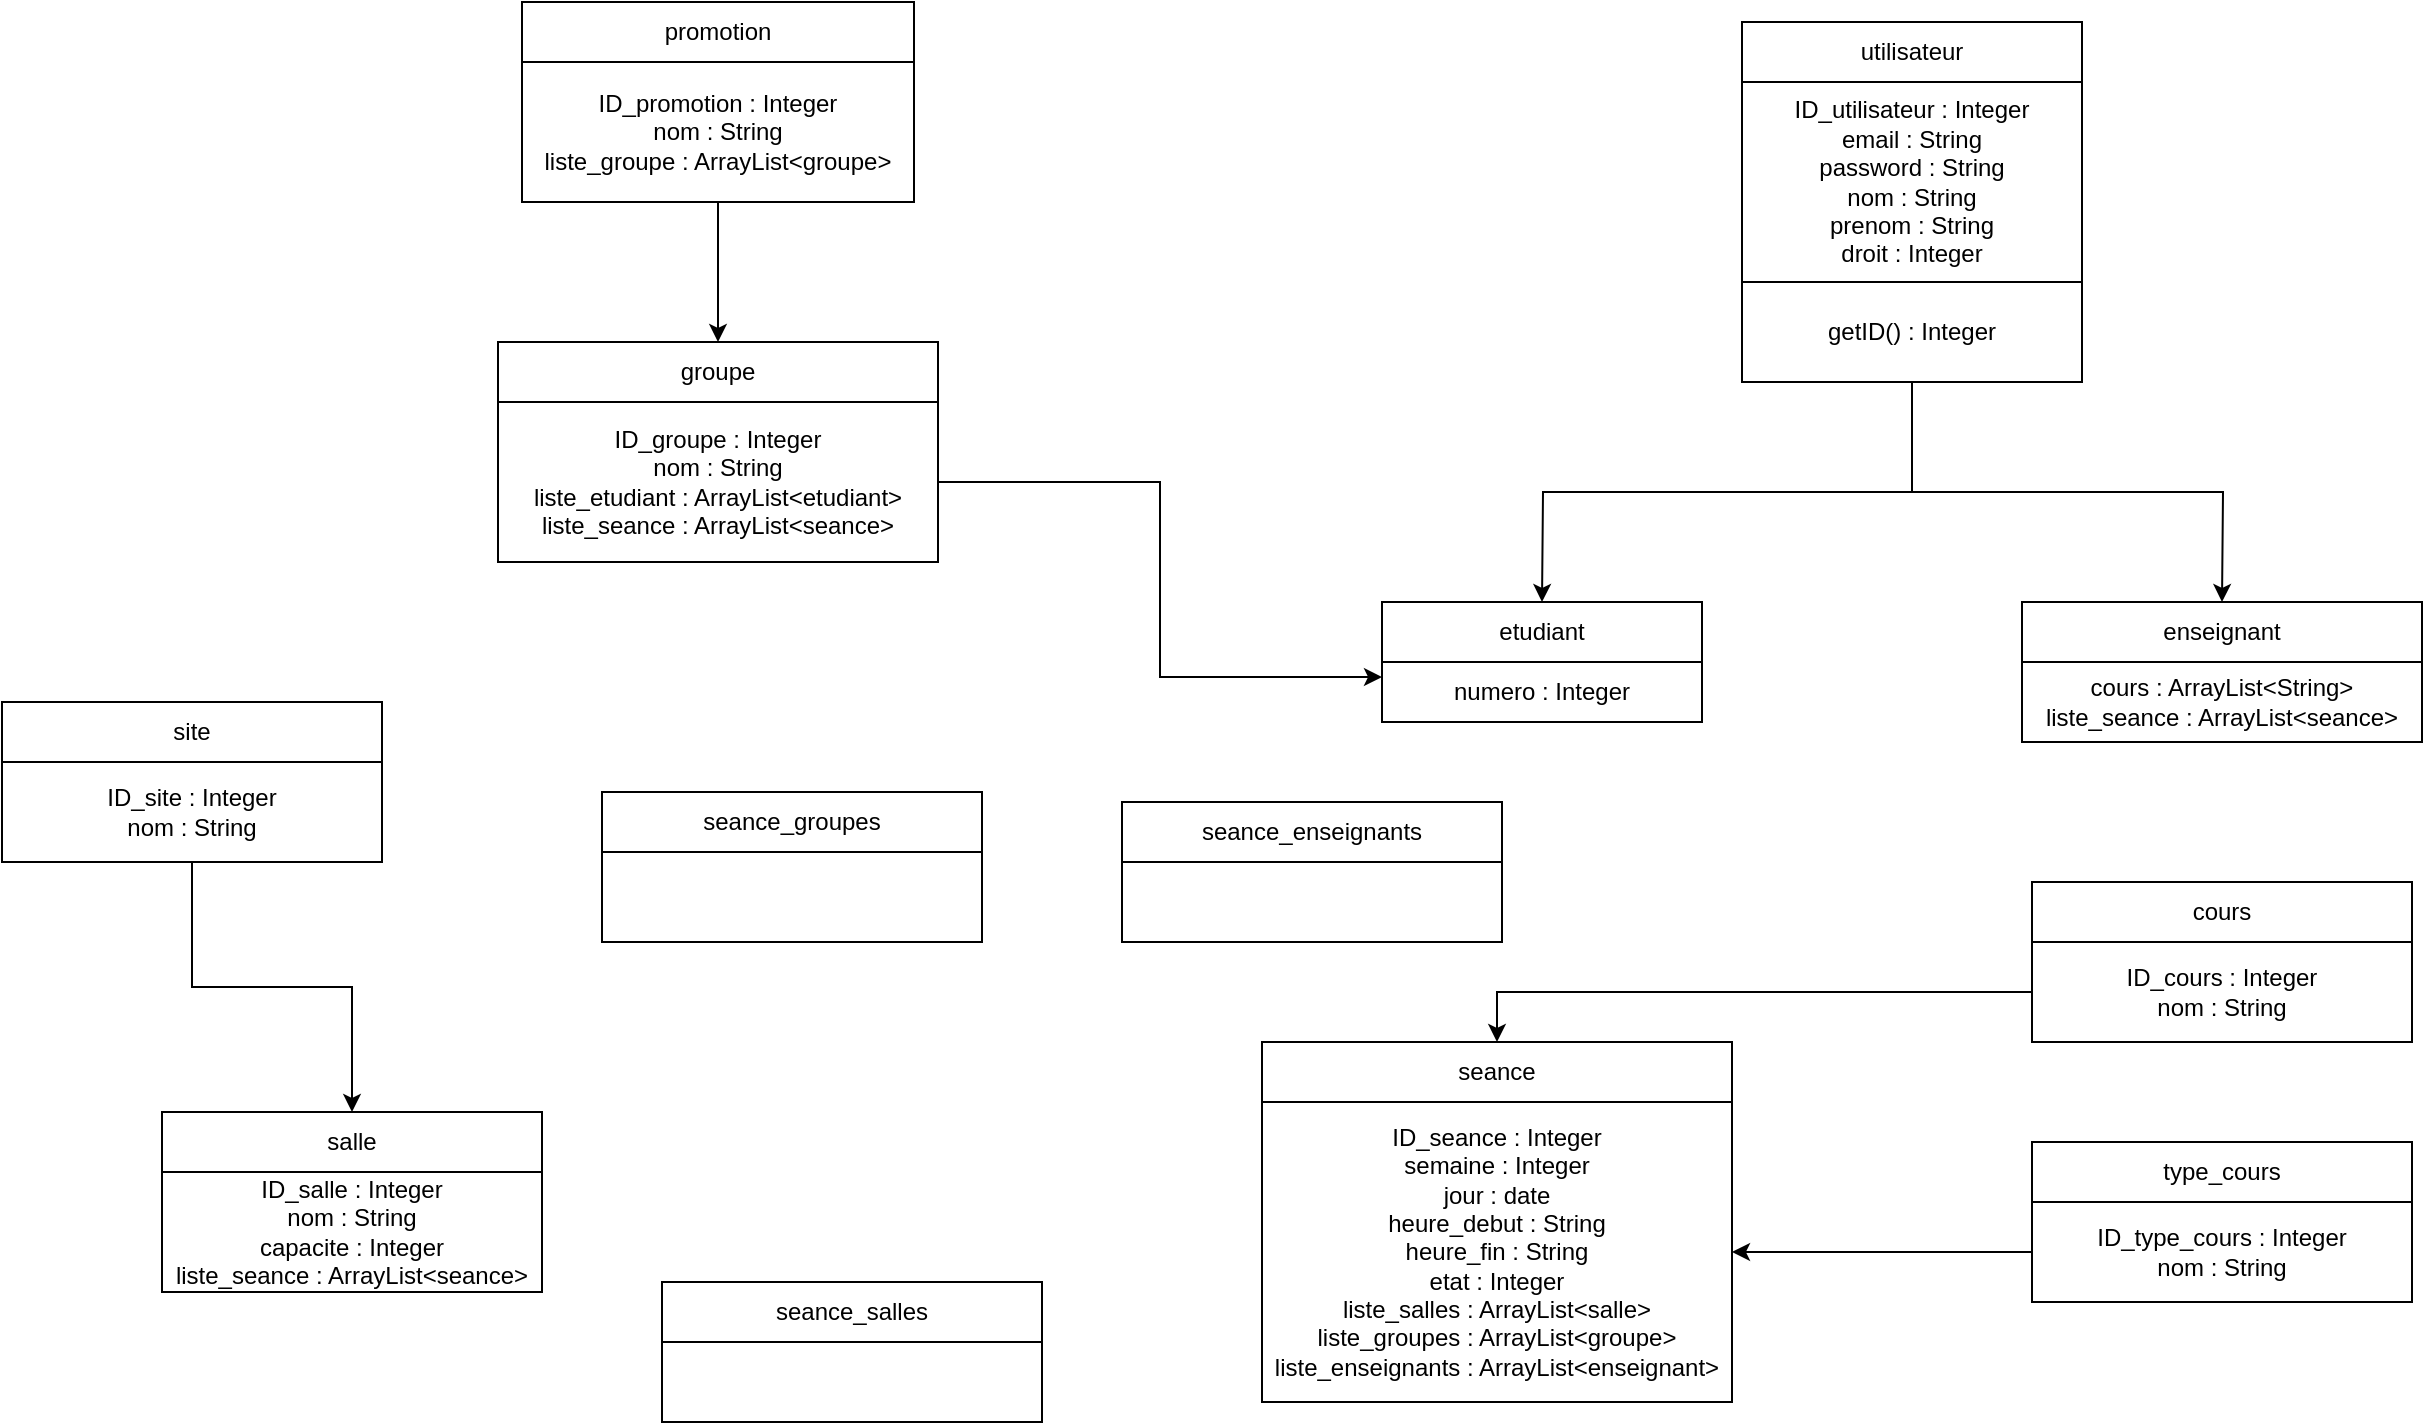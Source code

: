 <mxfile version="13.1.12" type="github">
  <diagram id="PNnLgokY7eEUdojZbYiC" name="Page-1">
    <mxGraphModel dx="1753" dy="567" grid="1" gridSize="10" guides="1" tooltips="1" connect="1" arrows="1" fold="1" page="1" pageScale="1" pageWidth="827" pageHeight="1169" math="0" shadow="0">
      <root>
        <mxCell id="0" />
        <mxCell id="1" parent="0" />
        <mxCell id="Z8heLtqB9fBzqsU-6SV7-1" value="utilisateur" style="rounded=0;whiteSpace=wrap;html=1;" vertex="1" parent="1">
          <mxGeometry x="340" y="110" width="170" height="30" as="geometry" />
        </mxCell>
        <mxCell id="Z8heLtqB9fBzqsU-6SV7-2" value="ID_utilisateur : Integer&lt;br&gt;email : String&lt;br&gt;password : String&lt;br&gt;nom : String&lt;br&gt;prenom : String&lt;br&gt;droit : Integer" style="rounded=0;whiteSpace=wrap;html=1;" vertex="1" parent="1">
          <mxGeometry x="340" y="140" width="170" height="100" as="geometry" />
        </mxCell>
        <mxCell id="Z8heLtqB9fBzqsU-6SV7-4" style="edgeStyle=orthogonalEdgeStyle;rounded=0;orthogonalLoop=1;jettySize=auto;html=1;exitX=0.5;exitY=1;exitDx=0;exitDy=0;" edge="1" parent="1" source="Z8heLtqB9fBzqsU-6SV7-3">
          <mxGeometry relative="1" as="geometry">
            <mxPoint x="240" y="400" as="targetPoint" />
          </mxGeometry>
        </mxCell>
        <mxCell id="Z8heLtqB9fBzqsU-6SV7-9" style="edgeStyle=orthogonalEdgeStyle;rounded=0;orthogonalLoop=1;jettySize=auto;html=1;exitX=0.5;exitY=1;exitDx=0;exitDy=0;" edge="1" parent="1" source="Z8heLtqB9fBzqsU-6SV7-3">
          <mxGeometry relative="1" as="geometry">
            <mxPoint x="580" y="400" as="targetPoint" />
          </mxGeometry>
        </mxCell>
        <mxCell id="Z8heLtqB9fBzqsU-6SV7-3" value="getID() : Integer&lt;br&gt;" style="rounded=0;whiteSpace=wrap;html=1;" vertex="1" parent="1">
          <mxGeometry x="340" y="240" width="170" height="50" as="geometry" />
        </mxCell>
        <mxCell id="Z8heLtqB9fBzqsU-6SV7-6" value="etudiant" style="rounded=0;whiteSpace=wrap;html=1;" vertex="1" parent="1">
          <mxGeometry x="160" y="400" width="160" height="30" as="geometry" />
        </mxCell>
        <mxCell id="Z8heLtqB9fBzqsU-6SV7-7" value="numero : Integer" style="rounded=0;whiteSpace=wrap;html=1;" vertex="1" parent="1">
          <mxGeometry x="160" y="430" width="160" height="30" as="geometry" />
        </mxCell>
        <mxCell id="Z8heLtqB9fBzqsU-6SV7-10" value="enseignant" style="rounded=0;whiteSpace=wrap;html=1;" vertex="1" parent="1">
          <mxGeometry x="480" y="400" width="200" height="30" as="geometry" />
        </mxCell>
        <mxCell id="Z8heLtqB9fBzqsU-6SV7-11" value="cours : ArrayList&amp;lt;String&amp;gt;&lt;br&gt;liste_seance : ArrayList&amp;lt;seance&amp;gt;" style="rounded=0;whiteSpace=wrap;html=1;" vertex="1" parent="1">
          <mxGeometry x="480" y="430" width="200" height="40" as="geometry" />
        </mxCell>
        <mxCell id="Z8heLtqB9fBzqsU-6SV7-12" value="promotion" style="rounded=0;whiteSpace=wrap;html=1;" vertex="1" parent="1">
          <mxGeometry x="-270" y="100" width="196" height="30" as="geometry" />
        </mxCell>
        <mxCell id="Z8heLtqB9fBzqsU-6SV7-16" style="edgeStyle=orthogonalEdgeStyle;rounded=0;orthogonalLoop=1;jettySize=auto;html=1;exitX=0.5;exitY=1;exitDx=0;exitDy=0;" edge="1" parent="1" source="Z8heLtqB9fBzqsU-6SV7-13" target="Z8heLtqB9fBzqsU-6SV7-14">
          <mxGeometry relative="1" as="geometry" />
        </mxCell>
        <mxCell id="Z8heLtqB9fBzqsU-6SV7-13" value="ID_promotion : Integer&lt;br&gt;nom : String&lt;br&gt;liste_groupe : ArrayList&amp;lt;groupe&amp;gt;" style="rounded=0;whiteSpace=wrap;html=1;" vertex="1" parent="1">
          <mxGeometry x="-270" y="130" width="196" height="70" as="geometry" />
        </mxCell>
        <mxCell id="Z8heLtqB9fBzqsU-6SV7-14" value="groupe" style="rounded=0;whiteSpace=wrap;html=1;" vertex="1" parent="1">
          <mxGeometry x="-282" y="270" width="220" height="30" as="geometry" />
        </mxCell>
        <mxCell id="Z8heLtqB9fBzqsU-6SV7-17" style="edgeStyle=orthogonalEdgeStyle;rounded=0;orthogonalLoop=1;jettySize=auto;html=1;exitX=1;exitY=0.5;exitDx=0;exitDy=0;entryX=0;entryY=0.25;entryDx=0;entryDy=0;" edge="1" parent="1" source="Z8heLtqB9fBzqsU-6SV7-15" target="Z8heLtqB9fBzqsU-6SV7-7">
          <mxGeometry relative="1" as="geometry" />
        </mxCell>
        <mxCell id="Z8heLtqB9fBzqsU-6SV7-15" value="ID_groupe : Integer&lt;br&gt;nom : String&lt;br&gt;liste_etudiant : ArrayList&amp;lt;etudiant&amp;gt;&lt;br&gt;liste_seance : ArrayList&amp;lt;seance&amp;gt;" style="rounded=0;whiteSpace=wrap;html=1;" vertex="1" parent="1">
          <mxGeometry x="-282" y="300" width="220" height="80" as="geometry" />
        </mxCell>
        <mxCell id="Z8heLtqB9fBzqsU-6SV7-20" value="cours" style="rounded=0;whiteSpace=wrap;html=1;" vertex="1" parent="1">
          <mxGeometry x="485" y="540" width="190" height="30" as="geometry" />
        </mxCell>
        <mxCell id="Z8heLtqB9fBzqsU-6SV7-34" style="edgeStyle=orthogonalEdgeStyle;rounded=0;orthogonalLoop=1;jettySize=auto;html=1;exitX=0;exitY=0.5;exitDx=0;exitDy=0;entryX=0.5;entryY=0;entryDx=0;entryDy=0;" edge="1" parent="1" source="Z8heLtqB9fBzqsU-6SV7-21" target="Z8heLtqB9fBzqsU-6SV7-28">
          <mxGeometry relative="1" as="geometry" />
        </mxCell>
        <mxCell id="Z8heLtqB9fBzqsU-6SV7-21" value="ID_cours : Integer&lt;br&gt;nom : String" style="rounded=0;whiteSpace=wrap;html=1;" vertex="1" parent="1">
          <mxGeometry x="485" y="570" width="190" height="50" as="geometry" />
        </mxCell>
        <mxCell id="Z8heLtqB9fBzqsU-6SV7-22" value="type_cours" style="rounded=0;whiteSpace=wrap;html=1;" vertex="1" parent="1">
          <mxGeometry x="485" y="670" width="190" height="30" as="geometry" />
        </mxCell>
        <mxCell id="Z8heLtqB9fBzqsU-6SV7-33" style="edgeStyle=orthogonalEdgeStyle;rounded=0;orthogonalLoop=1;jettySize=auto;html=1;exitX=0;exitY=0.5;exitDx=0;exitDy=0;entryX=1;entryY=0.5;entryDx=0;entryDy=0;" edge="1" parent="1" source="Z8heLtqB9fBzqsU-6SV7-23" target="Z8heLtqB9fBzqsU-6SV7-29">
          <mxGeometry relative="1" as="geometry" />
        </mxCell>
        <mxCell id="Z8heLtqB9fBzqsU-6SV7-23" value="ID_type_cours : Integer&lt;br&gt;nom : String" style="rounded=0;whiteSpace=wrap;html=1;" vertex="1" parent="1">
          <mxGeometry x="485" y="700" width="190" height="50" as="geometry" />
        </mxCell>
        <mxCell id="Z8heLtqB9fBzqsU-6SV7-24" value="site" style="rounded=0;whiteSpace=wrap;html=1;" vertex="1" parent="1">
          <mxGeometry x="-530" y="450" width="190" height="30" as="geometry" />
        </mxCell>
        <mxCell id="Z8heLtqB9fBzqsU-6SV7-30" style="edgeStyle=orthogonalEdgeStyle;rounded=0;orthogonalLoop=1;jettySize=auto;html=1;exitX=0.5;exitY=1;exitDx=0;exitDy=0;entryX=0.5;entryY=0;entryDx=0;entryDy=0;" edge="1" parent="1" source="Z8heLtqB9fBzqsU-6SV7-25" target="Z8heLtqB9fBzqsU-6SV7-26">
          <mxGeometry relative="1" as="geometry" />
        </mxCell>
        <mxCell id="Z8heLtqB9fBzqsU-6SV7-25" value="ID_site : Integer&lt;br&gt;nom : String" style="rounded=0;whiteSpace=wrap;html=1;" vertex="1" parent="1">
          <mxGeometry x="-530" y="480" width="190" height="50" as="geometry" />
        </mxCell>
        <mxCell id="Z8heLtqB9fBzqsU-6SV7-26" value="salle" style="rounded=0;whiteSpace=wrap;html=1;" vertex="1" parent="1">
          <mxGeometry x="-450" y="655" width="190" height="30" as="geometry" />
        </mxCell>
        <mxCell id="Z8heLtqB9fBzqsU-6SV7-27" value="ID_salle : Integer&lt;br&gt;nom : String&lt;br&gt;capacite : Integer&lt;br&gt;liste_seance : ArrayList&amp;lt;seance&amp;gt;" style="rounded=0;whiteSpace=wrap;html=1;" vertex="1" parent="1">
          <mxGeometry x="-450" y="685" width="190" height="60" as="geometry" />
        </mxCell>
        <mxCell id="Z8heLtqB9fBzqsU-6SV7-28" value="seance" style="rounded=0;whiteSpace=wrap;html=1;" vertex="1" parent="1">
          <mxGeometry x="100" y="620" width="235" height="30" as="geometry" />
        </mxCell>
        <mxCell id="Z8heLtqB9fBzqsU-6SV7-29" value="ID_seance : Integer&lt;br&gt;semaine : Integer&lt;br&gt;jour : date&lt;br&gt;heure_debut : String&lt;br&gt;heure_fin : String&lt;br&gt;etat : Integer&lt;br&gt;liste_salles : ArrayList&amp;lt;salle&amp;gt;&lt;br&gt;liste_groupes : ArrayList&amp;lt;groupe&amp;gt;&lt;br&gt;liste_enseignants : ArrayList&amp;lt;enseignant&amp;gt;" style="rounded=0;whiteSpace=wrap;html=1;" vertex="1" parent="1">
          <mxGeometry x="100" y="650" width="235" height="150" as="geometry" />
        </mxCell>
        <mxCell id="Z8heLtqB9fBzqsU-6SV7-36" value="seance_groupes" style="rounded=0;whiteSpace=wrap;html=1;" vertex="1" parent="1">
          <mxGeometry x="-230" y="495" width="190" height="30" as="geometry" />
        </mxCell>
        <mxCell id="Z8heLtqB9fBzqsU-6SV7-38" value="seance_enseignants" style="rounded=0;whiteSpace=wrap;html=1;" vertex="1" parent="1">
          <mxGeometry x="30" y="500" width="190" height="30" as="geometry" />
        </mxCell>
        <mxCell id="Z8heLtqB9fBzqsU-6SV7-39" value="" style="rounded=0;whiteSpace=wrap;html=1;" vertex="1" parent="1">
          <mxGeometry x="30" y="530" width="190" height="40" as="geometry" />
        </mxCell>
        <mxCell id="Z8heLtqB9fBzqsU-6SV7-43" value="" style="edgeStyle=orthogonalEdgeStyle;rounded=0;orthogonalLoop=1;jettySize=auto;html=1;" edge="1" parent="1" source="Z8heLtqB9fBzqsU-6SV7-40" target="Z8heLtqB9fBzqsU-6SV7-41">
          <mxGeometry relative="1" as="geometry" />
        </mxCell>
        <mxCell id="Z8heLtqB9fBzqsU-6SV7-40" value="seance_salles" style="rounded=0;whiteSpace=wrap;html=1;" vertex="1" parent="1">
          <mxGeometry x="-200" y="740" width="190" height="30" as="geometry" />
        </mxCell>
        <mxCell id="Z8heLtqB9fBzqsU-6SV7-41" value="" style="rounded=0;whiteSpace=wrap;html=1;" vertex="1" parent="1">
          <mxGeometry x="-200" y="770" width="190" height="40" as="geometry" />
        </mxCell>
        <mxCell id="Z8heLtqB9fBzqsU-6SV7-42" value="" style="rounded=0;whiteSpace=wrap;html=1;" vertex="1" parent="1">
          <mxGeometry x="-230" y="525" width="190" height="45" as="geometry" />
        </mxCell>
      </root>
    </mxGraphModel>
  </diagram>
</mxfile>
